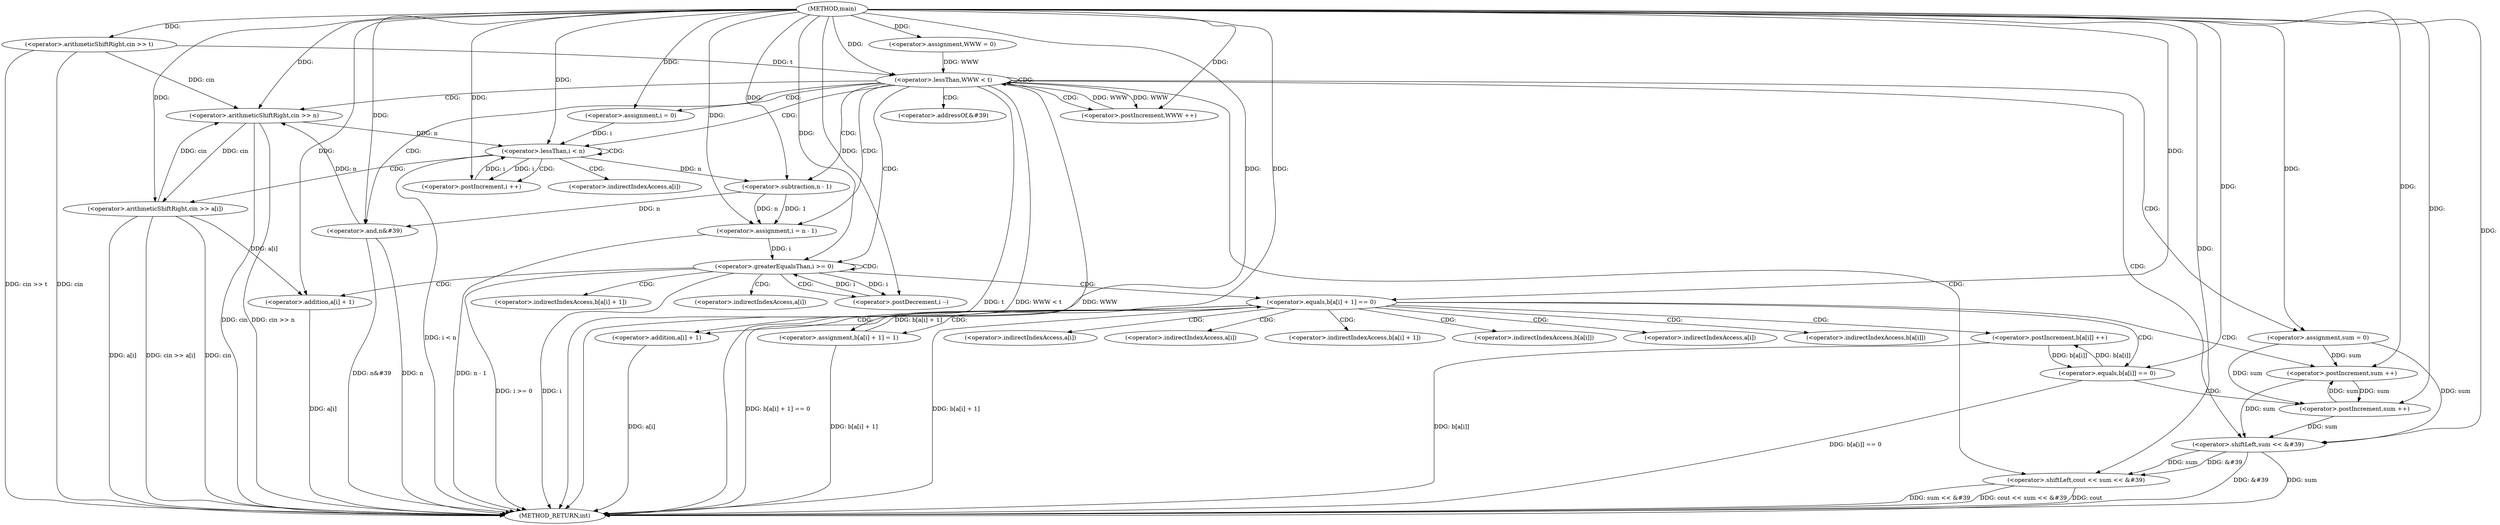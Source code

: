 digraph "main" {  
"1000102" [label = "(METHOD,main)" ]
"1000208" [label = "(METHOD_RETURN,int)" ]
"1000105" [label = "(<operator>.arithmeticShiftRight,cin >> t)" ]
"1000110" [label = "(<operator>.assignment,WWW = 0)" ]
"1000113" [label = "(<operator>.lessThan,WWW < t)" ]
"1000116" [label = "(<operator>.postIncrement,WWW ++)" ]
"1000120" [label = "(<operator>.arithmeticShiftRight,cin >> n)" ]
"1000142" [label = "(<operator>.assignment,sum = 0)" ]
"1000199" [label = "(<operator>.shiftLeft,cout << sum << &#39)" ]
"1000205" [label = "(<operator>.and,n&#39)" ]
"1000127" [label = "(<operator>.assignment,i = 0)" ]
"1000130" [label = "(<operator>.lessThan,i < n)" ]
"1000133" [label = "(<operator>.postIncrement,i ++)" ]
"1000147" [label = "(<operator>.assignment,i = n - 1)" ]
"1000152" [label = "(<operator>.greaterEqualsThan,i >= 0)" ]
"1000155" [label = "(<operator>.postDecrement,i --)" ]
"1000136" [label = "(<operator>.arithmeticShiftRight,cin >> a[i])" ]
"1000201" [label = "(<operator>.shiftLeft,sum << &#39)" ]
"1000149" [label = "(<operator>.subtraction,n - 1)" ]
"1000159" [label = "(<operator>.equals,b[a[i] + 1] == 0)" ]
"1000169" [label = "(<operator>.assignment,b[a[i] + 1] = 1)" ]
"1000178" [label = "(<operator>.postIncrement,sum ++)" ]
"1000193" [label = "(<operator>.postIncrement,b[a[i]] ++)" ]
"1000162" [label = "(<operator>.addition,a[i] + 1)" ]
"1000183" [label = "(<operator>.equals,b[a[i]] == 0)" ]
"1000172" [label = "(<operator>.addition,a[i] + 1)" ]
"1000191" [label = "(<operator>.postIncrement,sum ++)" ]
"1000203" [label = "(<operator>.addressOf,&#39)" ]
"1000138" [label = "(<operator>.indirectIndexAccess,a[i])" ]
"1000160" [label = "(<operator>.indirectIndexAccess,b[a[i] + 1])" ]
"1000170" [label = "(<operator>.indirectIndexAccess,b[a[i] + 1])" ]
"1000163" [label = "(<operator>.indirectIndexAccess,a[i])" ]
"1000194" [label = "(<operator>.indirectIndexAccess,b[a[i]])" ]
"1000173" [label = "(<operator>.indirectIndexAccess,a[i])" ]
"1000184" [label = "(<operator>.indirectIndexAccess,b[a[i]])" ]
"1000196" [label = "(<operator>.indirectIndexAccess,a[i])" ]
"1000186" [label = "(<operator>.indirectIndexAccess,a[i])" ]
  "1000105" -> "1000208"  [ label = "DDG: cin"] 
  "1000105" -> "1000208"  [ label = "DDG: cin >> t"] 
  "1000113" -> "1000208"  [ label = "DDG: WWW"] 
  "1000113" -> "1000208"  [ label = "DDG: t"] 
  "1000113" -> "1000208"  [ label = "DDG: WWW < t"] 
  "1000120" -> "1000208"  [ label = "DDG: cin"] 
  "1000120" -> "1000208"  [ label = "DDG: cin >> n"] 
  "1000130" -> "1000208"  [ label = "DDG: i < n"] 
  "1000147" -> "1000208"  [ label = "DDG: n - 1"] 
  "1000152" -> "1000208"  [ label = "DDG: i"] 
  "1000152" -> "1000208"  [ label = "DDG: i >= 0"] 
  "1000201" -> "1000208"  [ label = "DDG: sum"] 
  "1000201" -> "1000208"  [ label = "DDG: &#39"] 
  "1000199" -> "1000208"  [ label = "DDG: sum << &#39"] 
  "1000199" -> "1000208"  [ label = "DDG: cout << sum << &#39"] 
  "1000205" -> "1000208"  [ label = "DDG: n"] 
  "1000205" -> "1000208"  [ label = "DDG: n&#39"] 
  "1000162" -> "1000208"  [ label = "DDG: a[i]"] 
  "1000159" -> "1000208"  [ label = "DDG: b[a[i] + 1]"] 
  "1000159" -> "1000208"  [ label = "DDG: b[a[i] + 1] == 0"] 
  "1000183" -> "1000208"  [ label = "DDG: b[a[i]] == 0"] 
  "1000193" -> "1000208"  [ label = "DDG: b[a[i]]"] 
  "1000172" -> "1000208"  [ label = "DDG: a[i]"] 
  "1000169" -> "1000208"  [ label = "DDG: b[a[i] + 1]"] 
  "1000136" -> "1000208"  [ label = "DDG: cin"] 
  "1000136" -> "1000208"  [ label = "DDG: a[i]"] 
  "1000136" -> "1000208"  [ label = "DDG: cin >> a[i]"] 
  "1000199" -> "1000208"  [ label = "DDG: cout"] 
  "1000102" -> "1000105"  [ label = "DDG: "] 
  "1000102" -> "1000110"  [ label = "DDG: "] 
  "1000110" -> "1000113"  [ label = "DDG: WWW"] 
  "1000116" -> "1000113"  [ label = "DDG: WWW"] 
  "1000102" -> "1000113"  [ label = "DDG: "] 
  "1000105" -> "1000113"  [ label = "DDG: t"] 
  "1000113" -> "1000116"  [ label = "DDG: WWW"] 
  "1000102" -> "1000116"  [ label = "DDG: "] 
  "1000102" -> "1000142"  [ label = "DDG: "] 
  "1000105" -> "1000120"  [ label = "DDG: cin"] 
  "1000136" -> "1000120"  [ label = "DDG: cin"] 
  "1000102" -> "1000120"  [ label = "DDG: "] 
  "1000205" -> "1000120"  [ label = "DDG: n"] 
  "1000102" -> "1000127"  [ label = "DDG: "] 
  "1000149" -> "1000147"  [ label = "DDG: 1"] 
  "1000149" -> "1000147"  [ label = "DDG: n"] 
  "1000102" -> "1000199"  [ label = "DDG: "] 
  "1000201" -> "1000199"  [ label = "DDG: sum"] 
  "1000201" -> "1000199"  [ label = "DDG: &#39"] 
  "1000149" -> "1000205"  [ label = "DDG: n"] 
  "1000102" -> "1000205"  [ label = "DDG: "] 
  "1000127" -> "1000130"  [ label = "DDG: i"] 
  "1000133" -> "1000130"  [ label = "DDG: i"] 
  "1000102" -> "1000130"  [ label = "DDG: "] 
  "1000120" -> "1000130"  [ label = "DDG: n"] 
  "1000130" -> "1000133"  [ label = "DDG: i"] 
  "1000102" -> "1000133"  [ label = "DDG: "] 
  "1000102" -> "1000147"  [ label = "DDG: "] 
  "1000147" -> "1000152"  [ label = "DDG: i"] 
  "1000155" -> "1000152"  [ label = "DDG: i"] 
  "1000102" -> "1000152"  [ label = "DDG: "] 
  "1000152" -> "1000155"  [ label = "DDG: i"] 
  "1000102" -> "1000155"  [ label = "DDG: "] 
  "1000142" -> "1000201"  [ label = "DDG: sum"] 
  "1000191" -> "1000201"  [ label = "DDG: sum"] 
  "1000178" -> "1000201"  [ label = "DDG: sum"] 
  "1000102" -> "1000201"  [ label = "DDG: "] 
  "1000120" -> "1000136"  [ label = "DDG: cin"] 
  "1000102" -> "1000136"  [ label = "DDG: "] 
  "1000130" -> "1000149"  [ label = "DDG: n"] 
  "1000102" -> "1000149"  [ label = "DDG: "] 
  "1000169" -> "1000159"  [ label = "DDG: b[a[i] + 1]"] 
  "1000102" -> "1000159"  [ label = "DDG: "] 
  "1000102" -> "1000169"  [ label = "DDG: "] 
  "1000142" -> "1000178"  [ label = "DDG: sum"] 
  "1000191" -> "1000178"  [ label = "DDG: sum"] 
  "1000102" -> "1000178"  [ label = "DDG: "] 
  "1000136" -> "1000162"  [ label = "DDG: a[i]"] 
  "1000102" -> "1000162"  [ label = "DDG: "] 
  "1000183" -> "1000193"  [ label = "DDG: b[a[i]]"] 
  "1000102" -> "1000172"  [ label = "DDG: "] 
  "1000193" -> "1000183"  [ label = "DDG: b[a[i]]"] 
  "1000102" -> "1000183"  [ label = "DDG: "] 
  "1000142" -> "1000191"  [ label = "DDG: sum"] 
  "1000178" -> "1000191"  [ label = "DDG: sum"] 
  "1000102" -> "1000191"  [ label = "DDG: "] 
  "1000113" -> "1000127"  [ label = "CDG: "] 
  "1000113" -> "1000142"  [ label = "CDG: "] 
  "1000113" -> "1000199"  [ label = "CDG: "] 
  "1000113" -> "1000152"  [ label = "CDG: "] 
  "1000113" -> "1000149"  [ label = "CDG: "] 
  "1000113" -> "1000116"  [ label = "CDG: "] 
  "1000113" -> "1000120"  [ label = "CDG: "] 
  "1000113" -> "1000113"  [ label = "CDG: "] 
  "1000113" -> "1000203"  [ label = "CDG: "] 
  "1000113" -> "1000205"  [ label = "CDG: "] 
  "1000113" -> "1000201"  [ label = "CDG: "] 
  "1000113" -> "1000147"  [ label = "CDG: "] 
  "1000113" -> "1000130"  [ label = "CDG: "] 
  "1000130" -> "1000133"  [ label = "CDG: "] 
  "1000130" -> "1000136"  [ label = "CDG: "] 
  "1000130" -> "1000130"  [ label = "CDG: "] 
  "1000130" -> "1000138"  [ label = "CDG: "] 
  "1000152" -> "1000152"  [ label = "CDG: "] 
  "1000152" -> "1000163"  [ label = "CDG: "] 
  "1000152" -> "1000159"  [ label = "CDG: "] 
  "1000152" -> "1000155"  [ label = "CDG: "] 
  "1000152" -> "1000160"  [ label = "CDG: "] 
  "1000152" -> "1000162"  [ label = "CDG: "] 
  "1000159" -> "1000186"  [ label = "CDG: "] 
  "1000159" -> "1000183"  [ label = "CDG: "] 
  "1000159" -> "1000172"  [ label = "CDG: "] 
  "1000159" -> "1000169"  [ label = "CDG: "] 
  "1000159" -> "1000196"  [ label = "CDG: "] 
  "1000159" -> "1000178"  [ label = "CDG: "] 
  "1000159" -> "1000173"  [ label = "CDG: "] 
  "1000159" -> "1000170"  [ label = "CDG: "] 
  "1000159" -> "1000193"  [ label = "CDG: "] 
  "1000159" -> "1000194"  [ label = "CDG: "] 
  "1000159" -> "1000184"  [ label = "CDG: "] 
  "1000183" -> "1000191"  [ label = "CDG: "] 
}
